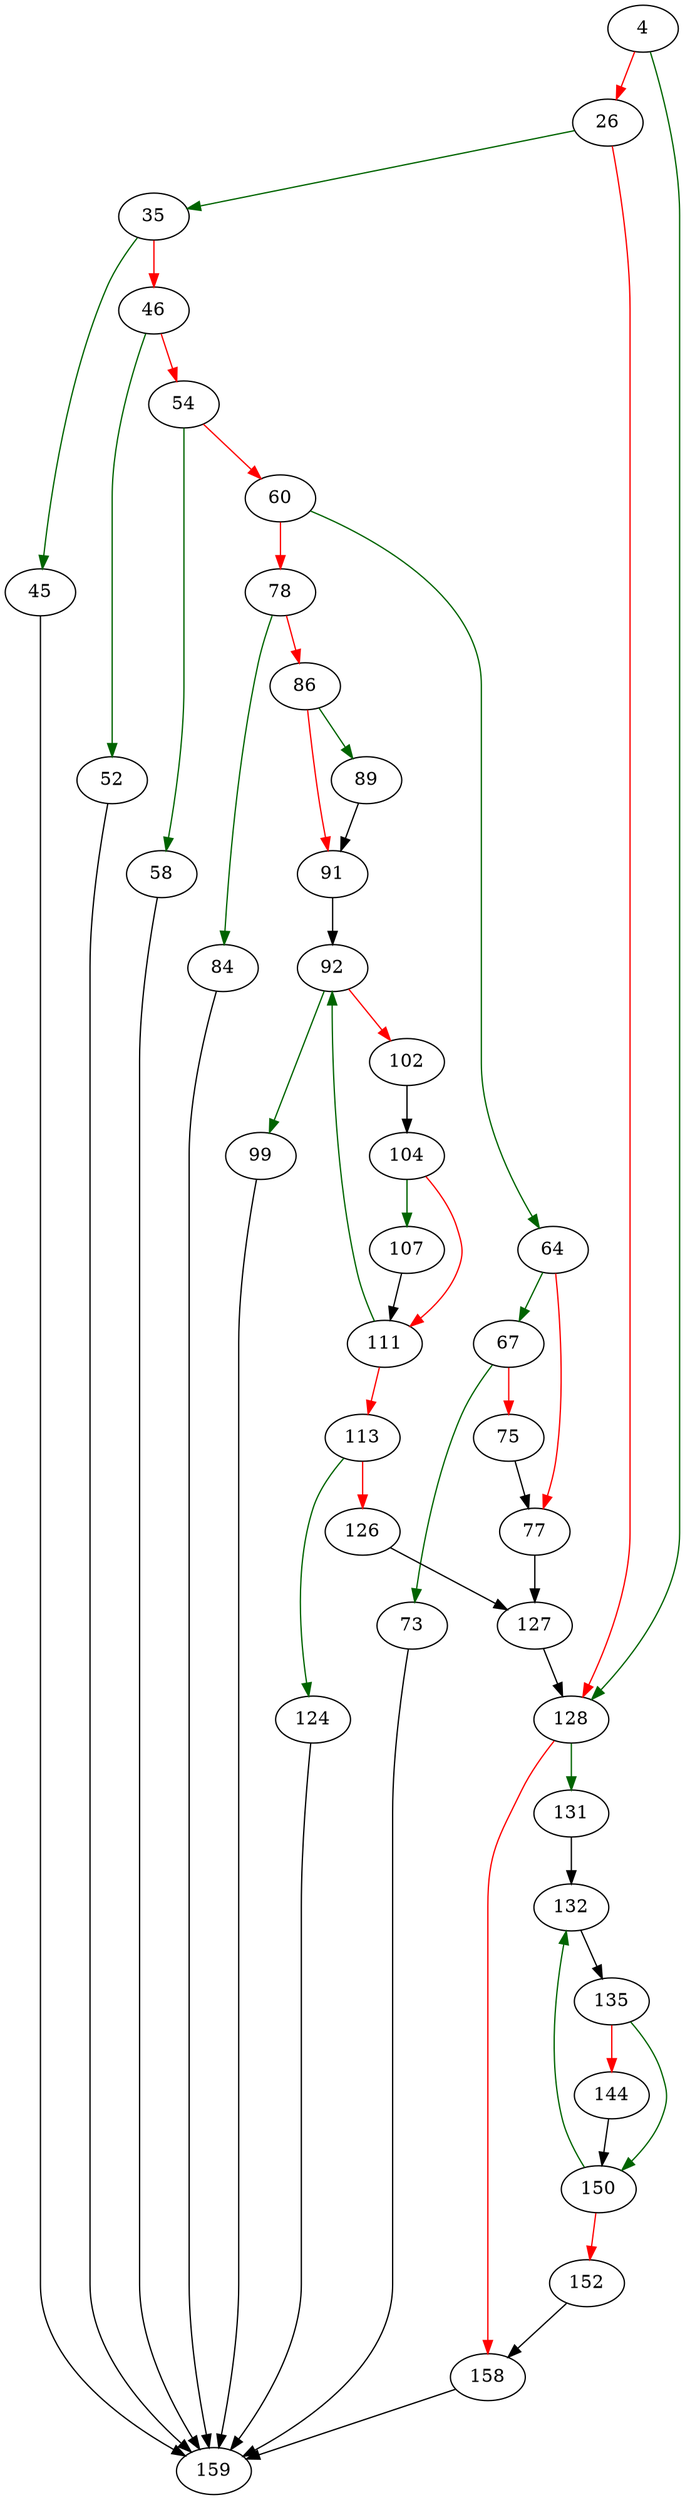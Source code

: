 strict digraph "incrVacuumStep" {
	// Node definitions.
	4 [entry=true];
	128;
	26;
	35;
	45;
	46;
	159;
	52;
	54;
	58;
	60;
	64;
	78;
	67;
	77;
	73;
	75;
	127;
	84;
	86;
	89;
	91;
	92;
	99;
	102;
	104;
	107;
	111;
	113;
	124;
	126;
	131;
	158;
	132;
	135;
	150;
	144;
	152;

	// Edge definitions.
	4 -> 128 [
		color=darkgreen
		cond=true
	];
	4 -> 26 [
		color=red
		cond=false
	];
	128 -> 131 [
		color=darkgreen
		cond=true
	];
	128 -> 158 [
		color=red
		cond=false
	];
	26 -> 128 [
		color=red
		cond=false
	];
	26 -> 35 [
		color=darkgreen
		cond=true
	];
	35 -> 45 [
		color=darkgreen
		cond=true
	];
	35 -> 46 [
		color=red
		cond=false
	];
	45 -> 159;
	46 -> 52 [
		color=darkgreen
		cond=true
	];
	46 -> 54 [
		color=red
		cond=false
	];
	52 -> 159;
	54 -> 58 [
		color=darkgreen
		cond=true
	];
	54 -> 60 [
		color=red
		cond=false
	];
	58 -> 159;
	60 -> 64 [
		color=darkgreen
		cond=true
	];
	60 -> 78 [
		color=red
		cond=false
	];
	64 -> 67 [
		color=darkgreen
		cond=true
	];
	64 -> 77 [
		color=red
		cond=false
	];
	78 -> 84 [
		color=darkgreen
		cond=true
	];
	78 -> 86 [
		color=red
		cond=false
	];
	67 -> 73 [
		color=darkgreen
		cond=true
	];
	67 -> 75 [
		color=red
		cond=false
	];
	77 -> 127;
	73 -> 159;
	75 -> 77;
	127 -> 128;
	84 -> 159;
	86 -> 89 [
		color=darkgreen
		cond=true
	];
	86 -> 91 [
		color=red
		cond=false
	];
	89 -> 91;
	91 -> 92;
	92 -> 99 [
		color=darkgreen
		cond=true
	];
	92 -> 102 [
		color=red
		cond=false
	];
	99 -> 159;
	102 -> 104;
	104 -> 107 [
		color=darkgreen
		cond=true
	];
	104 -> 111 [
		color=red
		cond=false
	];
	107 -> 111;
	111 -> 92 [
		color=darkgreen
		cond=true
	];
	111 -> 113 [
		color=red
		cond=false
	];
	113 -> 124 [
		color=darkgreen
		cond=true
	];
	113 -> 126 [
		color=red
		cond=false
	];
	124 -> 159;
	126 -> 127;
	131 -> 132;
	158 -> 159;
	132 -> 135;
	135 -> 150 [
		color=darkgreen
		cond=true
	];
	135 -> 144 [
		color=red
		cond=false
	];
	150 -> 132 [
		color=darkgreen
		cond=true
	];
	150 -> 152 [
		color=red
		cond=false
	];
	144 -> 150;
	152 -> 158;
}